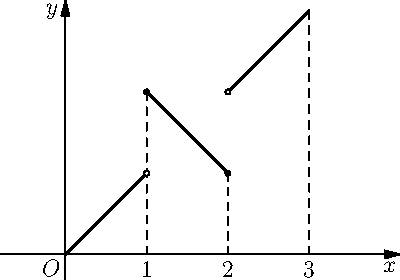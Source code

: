 size(200);
import graph;
draw((0,0)--(1,1),linewidth(1));
draw((1,2)--(2,1),linewidth(1));
draw((2,2)--(3,3),linewidth(1));
draw((1,2)--(1,0),dashed);
draw((3,3)--(3,0),dashed);
draw((2,1)--(2,0),dashed);
label("$O$",(0,0),SW);
label("$1$",1,S);
label("$2$",2,S);
label("$3$",3,S);
xlimits(-0.8,4);
axes("$x$","$y$",Arrow());
dot((1,2));
dot((2,1));
dot((1,1),UnFill);
dot((2,2),UnFill);
